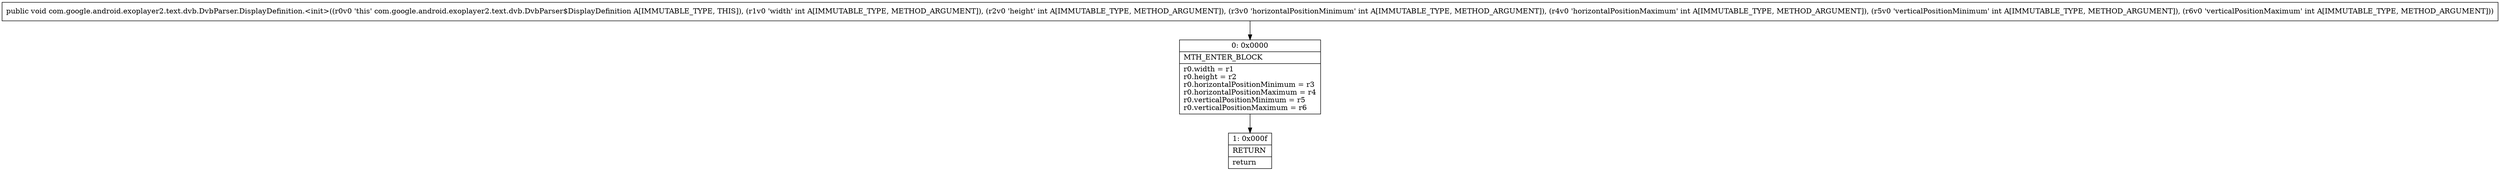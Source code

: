 digraph "CFG forcom.google.android.exoplayer2.text.dvb.DvbParser.DisplayDefinition.\<init\>(IIIIII)V" {
Node_0 [shape=record,label="{0\:\ 0x0000|MTH_ENTER_BLOCK\l|r0.width = r1\lr0.height = r2\lr0.horizontalPositionMinimum = r3\lr0.horizontalPositionMaximum = r4\lr0.verticalPositionMinimum = r5\lr0.verticalPositionMaximum = r6\l}"];
Node_1 [shape=record,label="{1\:\ 0x000f|RETURN\l|return\l}"];
MethodNode[shape=record,label="{public void com.google.android.exoplayer2.text.dvb.DvbParser.DisplayDefinition.\<init\>((r0v0 'this' com.google.android.exoplayer2.text.dvb.DvbParser$DisplayDefinition A[IMMUTABLE_TYPE, THIS]), (r1v0 'width' int A[IMMUTABLE_TYPE, METHOD_ARGUMENT]), (r2v0 'height' int A[IMMUTABLE_TYPE, METHOD_ARGUMENT]), (r3v0 'horizontalPositionMinimum' int A[IMMUTABLE_TYPE, METHOD_ARGUMENT]), (r4v0 'horizontalPositionMaximum' int A[IMMUTABLE_TYPE, METHOD_ARGUMENT]), (r5v0 'verticalPositionMinimum' int A[IMMUTABLE_TYPE, METHOD_ARGUMENT]), (r6v0 'verticalPositionMaximum' int A[IMMUTABLE_TYPE, METHOD_ARGUMENT])) }"];
MethodNode -> Node_0;
Node_0 -> Node_1;
}

